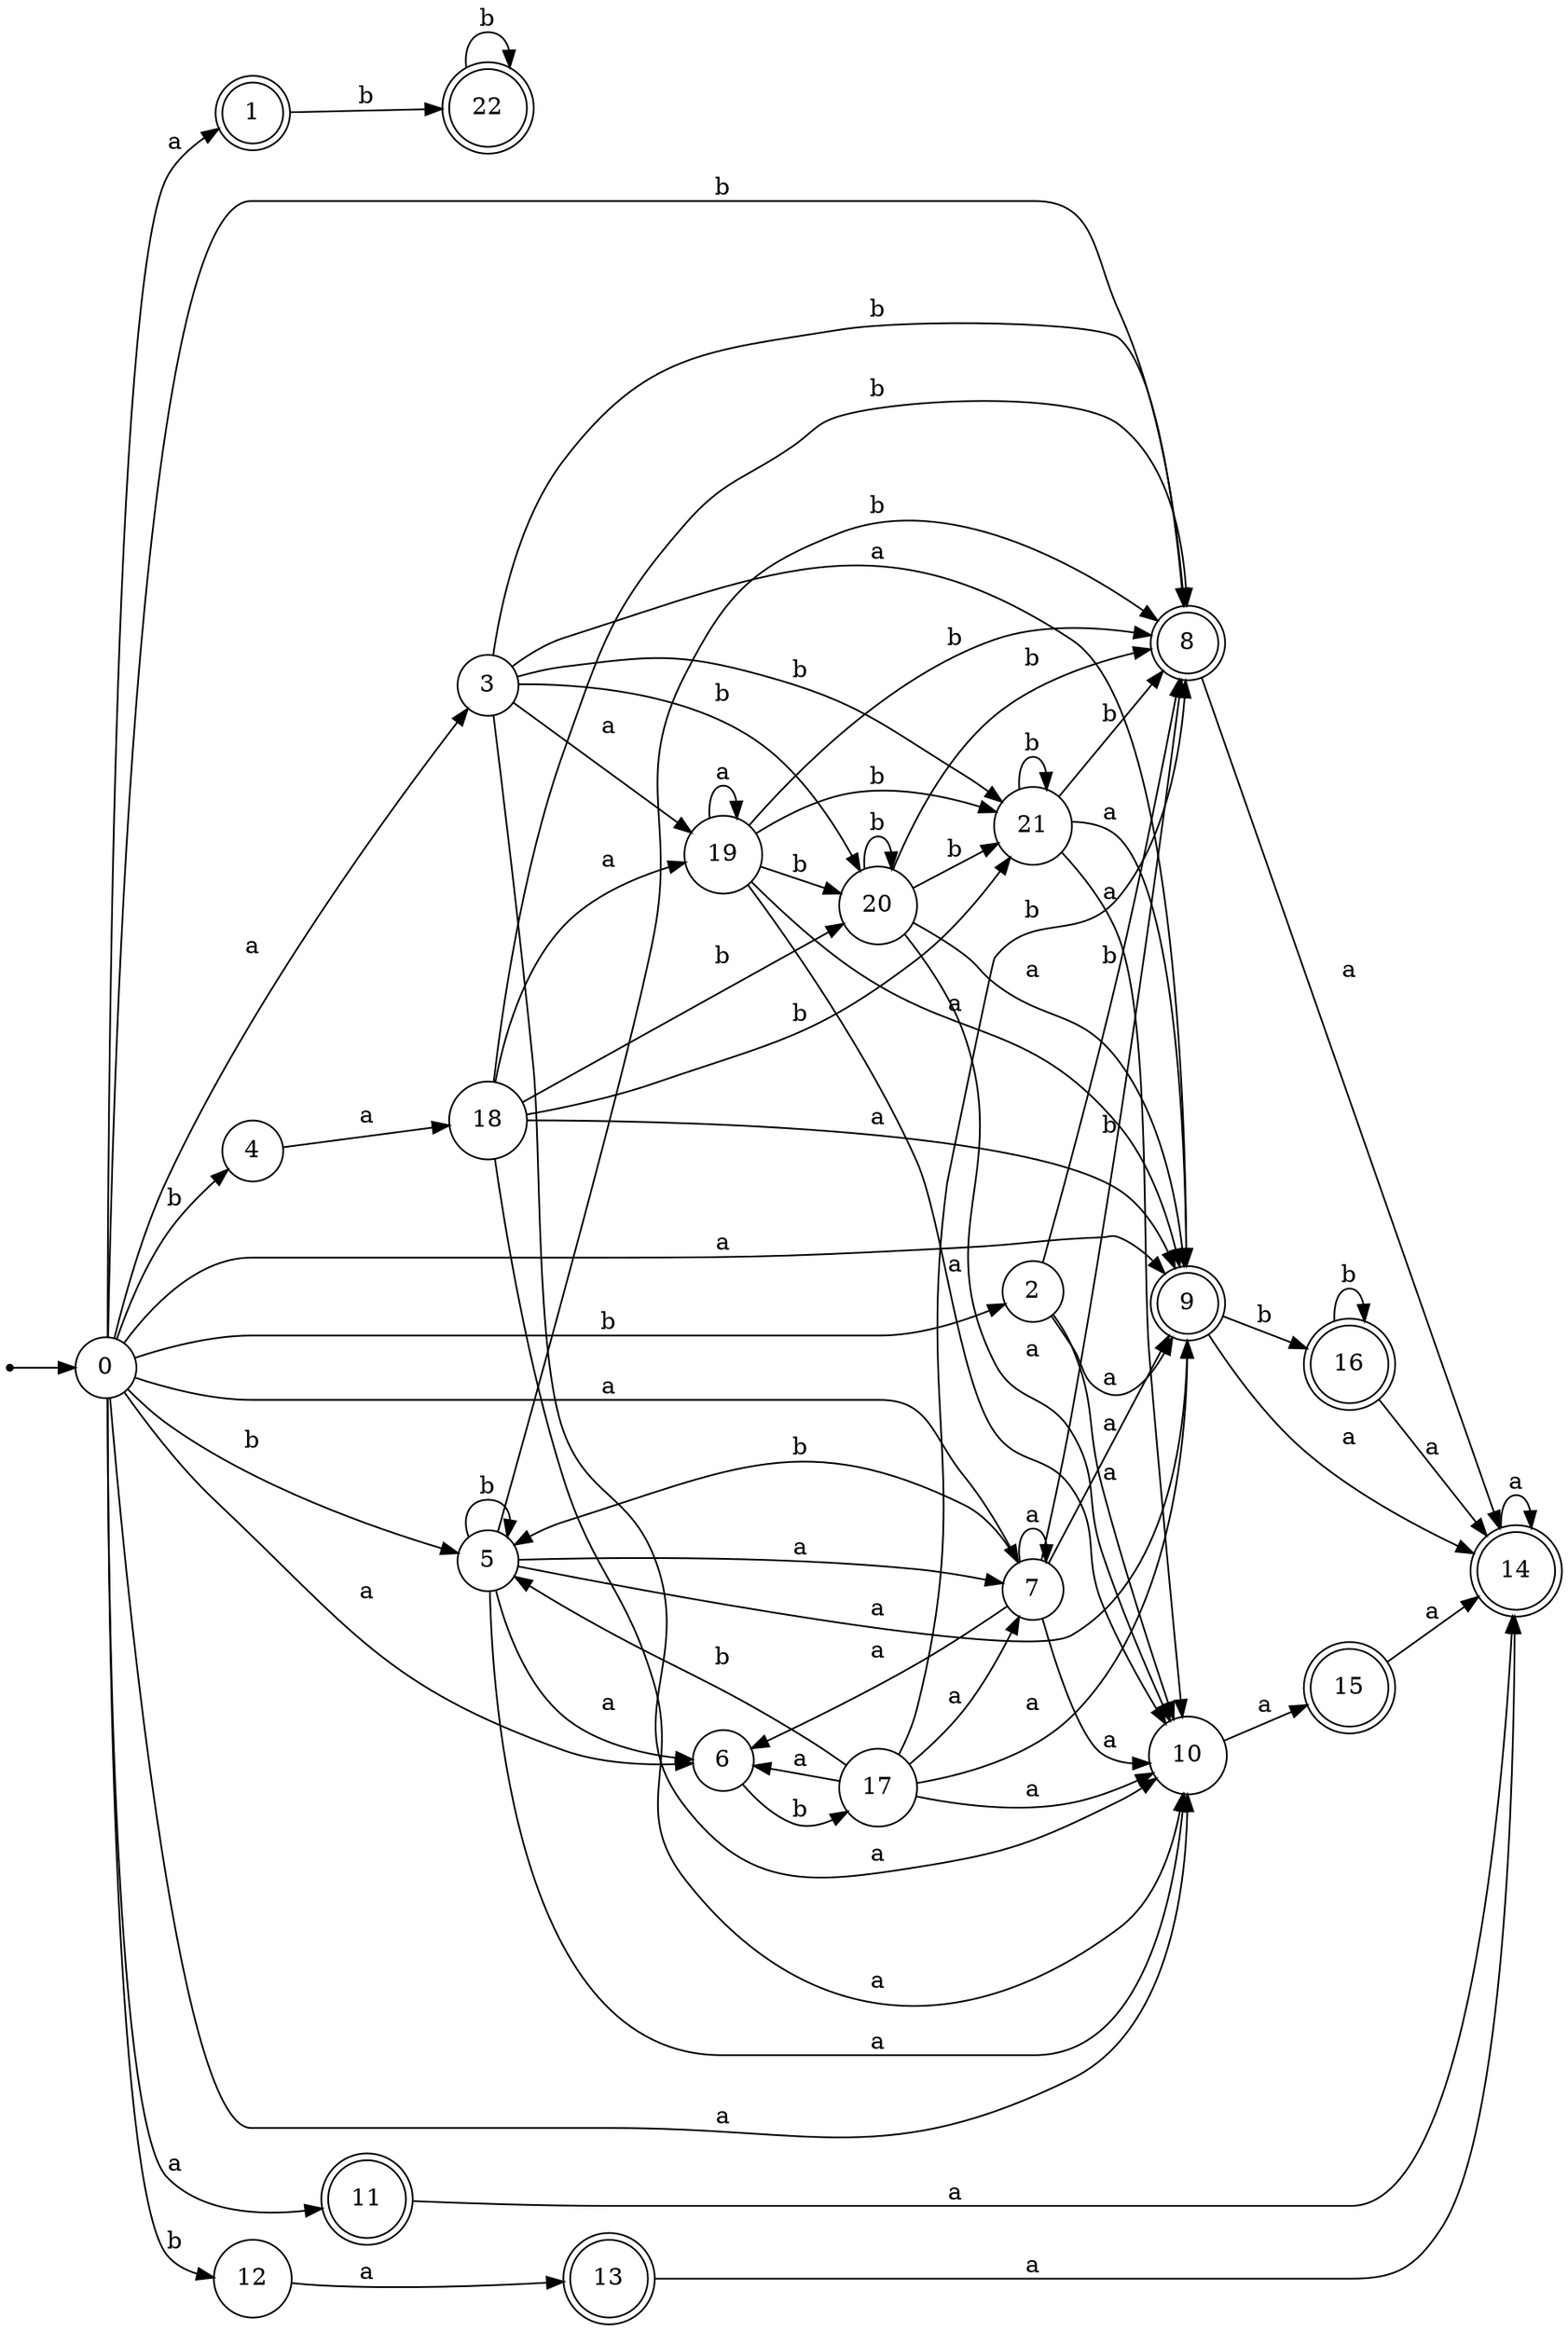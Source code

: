 digraph finite_state_machine {
rankdir=LR;
size="20,20";
node [shape = point]; "dummy0"
node [shape = circle]; "0";
"dummy0" -> "0";
node [shape = doublecircle]; "1";node [shape = circle]; "2";
node [shape = circle]; "3";
node [shape = circle]; "4";
node [shape = circle]; "5";
node [shape = circle]; "6";
node [shape = circle]; "7";
node [shape = doublecircle]; "8";node [shape = doublecircle]; "9";node [shape = circle]; "10";
node [shape = doublecircle]; "11";node [shape = circle]; "12";
node [shape = doublecircle]; "13";node [shape = doublecircle]; "14";node [shape = doublecircle]; "15";node [shape = doublecircle]; "16";node [shape = circle]; "17";
node [shape = circle]; "18";
node [shape = circle]; "19";
node [shape = circle]; "20";
node [shape = circle]; "21";
node [shape = doublecircle]; "22";"0" -> "1" [label = "a"];
 "0" -> "3" [label = "a"];
 "0" -> "6" [label = "a"];
 "0" -> "7" [label = "a"];
 "0" -> "9" [label = "a"];
 "0" -> "10" [label = "a"];
 "0" -> "11" [label = "a"];
 "0" -> "2" [label = "b"];
 "0" -> "4" [label = "b"];
 "0" -> "5" [label = "b"];
 "0" -> "8" [label = "b"];
 "0" -> "12" [label = "b"];
 "12" -> "13" [label = "a"];
 "13" -> "14" [label = "a"];
 "14" -> "14" [label = "a"];
 "11" -> "14" [label = "a"];
 "10" -> "15" [label = "a"];
 "15" -> "14" [label = "a"];
 "9" -> "16" [label = "b"];
 "9" -> "14" [label = "a"];
 "16" -> "16" [label = "b"];
 "16" -> "14" [label = "a"];
 "8" -> "14" [label = "a"];
 "7" -> "9" [label = "a"];
 "7" -> "10" [label = "a"];
 "7" -> "6" [label = "a"];
 "7" -> "7" [label = "a"];
 "7" -> "8" [label = "b"];
 "7" -> "5" [label = "b"];
 "6" -> "17" [label = "b"];
 "17" -> "9" [label = "a"];
 "17" -> "10" [label = "a"];
 "17" -> "6" [label = "a"];
 "17" -> "7" [label = "a"];
 "17" -> "8" [label = "b"];
 "17" -> "5" [label = "b"];
 "5" -> "8" [label = "b"];
 "5" -> "5" [label = "b"];
 "5" -> "9" [label = "a"];
 "5" -> "10" [label = "a"];
 "5" -> "6" [label = "a"];
 "5" -> "7" [label = "a"];
 "4" -> "18" [label = "a"];
 "18" -> "9" [label = "a"];
 "18" -> "10" [label = "a"];
 "18" -> "19" [label = "a"];
 "18" -> "8" [label = "b"];
 "18" -> "20" [label = "b"];
 "18" -> "21" [label = "b"];
 "21" -> "8" [label = "b"];
 "21" -> "21" [label = "b"];
 "21" -> "9" [label = "a"];
 "21" -> "10" [label = "a"];
 "20" -> "8" [label = "b"];
 "20" -> "20" [label = "b"];
 "20" -> "21" [label = "b"];
 "20" -> "9" [label = "a"];
 "20" -> "10" [label = "a"];
 "19" -> "9" [label = "a"];
 "19" -> "10" [label = "a"];
 "19" -> "19" [label = "a"];
 "19" -> "8" [label = "b"];
 "19" -> "20" [label = "b"];
 "19" -> "21" [label = "b"];
 "3" -> "9" [label = "a"];
 "3" -> "10" [label = "a"];
 "3" -> "19" [label = "a"];
 "3" -> "8" [label = "b"];
 "3" -> "20" [label = "b"];
 "3" -> "21" [label = "b"];
 "2" -> "8" [label = "b"];
 "2" -> "9" [label = "a"];
 "2" -> "10" [label = "a"];
 "1" -> "22" [label = "b"];
 "22" -> "22" [label = "b"];
 }
